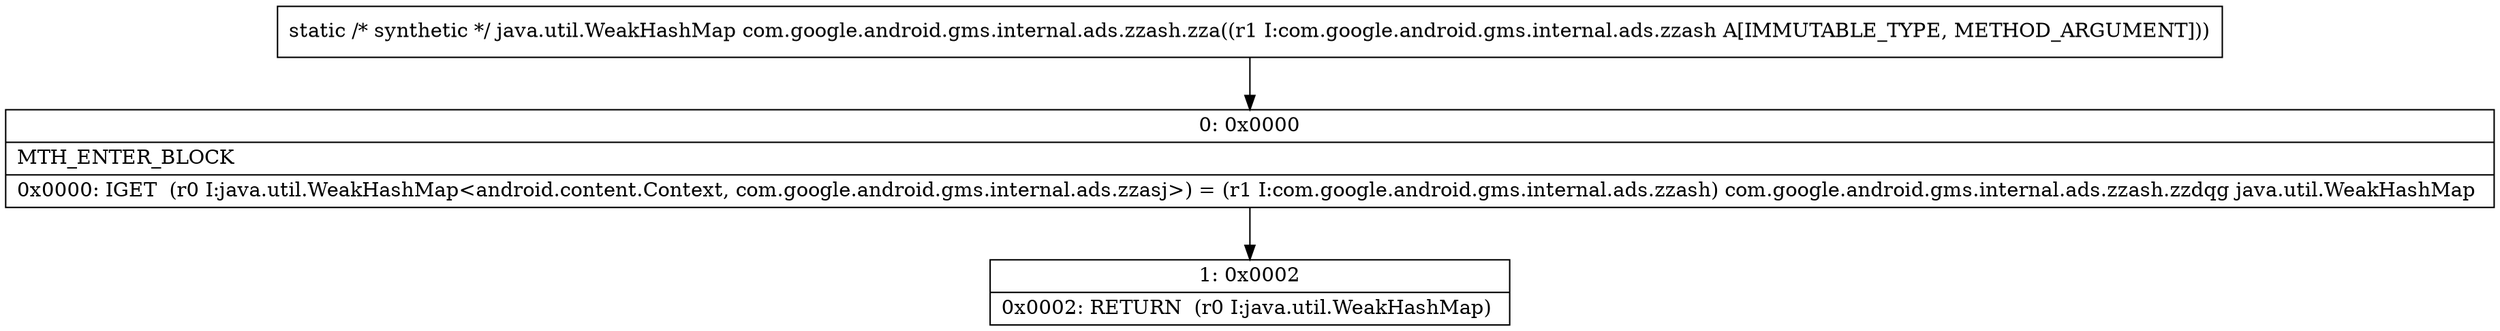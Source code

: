 digraph "CFG forcom.google.android.gms.internal.ads.zzash.zza(Lcom\/google\/android\/gms\/internal\/ads\/zzash;)Ljava\/util\/WeakHashMap;" {
Node_0 [shape=record,label="{0\:\ 0x0000|MTH_ENTER_BLOCK\l|0x0000: IGET  (r0 I:java.util.WeakHashMap\<android.content.Context, com.google.android.gms.internal.ads.zzasj\>) = (r1 I:com.google.android.gms.internal.ads.zzash) com.google.android.gms.internal.ads.zzash.zzdqg java.util.WeakHashMap \l}"];
Node_1 [shape=record,label="{1\:\ 0x0002|0x0002: RETURN  (r0 I:java.util.WeakHashMap) \l}"];
MethodNode[shape=record,label="{static \/* synthetic *\/ java.util.WeakHashMap com.google.android.gms.internal.ads.zzash.zza((r1 I:com.google.android.gms.internal.ads.zzash A[IMMUTABLE_TYPE, METHOD_ARGUMENT])) }"];
MethodNode -> Node_0;
Node_0 -> Node_1;
}

